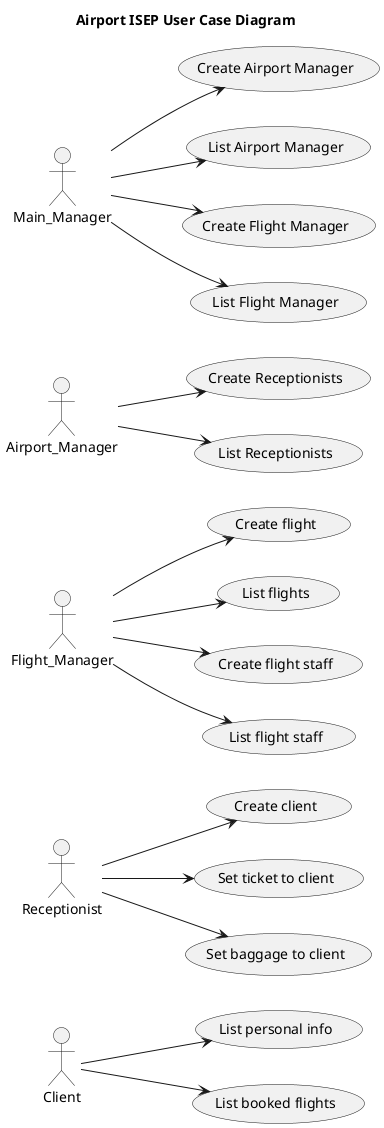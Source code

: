 @startuml
'https://plantuml.com/use-case-diagram
left to right direction
title Airport ISEP User Case Diagram

' Users

Client --> (List personal info)
Client --> (List booked flights)

Receptionist --> (Create client)
Receptionist --> (Set ticket to client)
Receptionist --> (Set baggage to client)

Flight_Manager --> (Create flight)
Flight_Manager --> (List flights)
Flight_Manager --> (Create flight staff)
Flight_Manager --> (List flight staff)

Airport_Manager --> (Create Receptionists)
Airport_Manager --> (List Receptionists)

Main_Manager --> (Create Airport Manager)
Main_Manager --> (List Airport Manager)
Main_Manager --> (Create Flight Manager)
Main_Manager --> (List Flight Manager)

@enduml